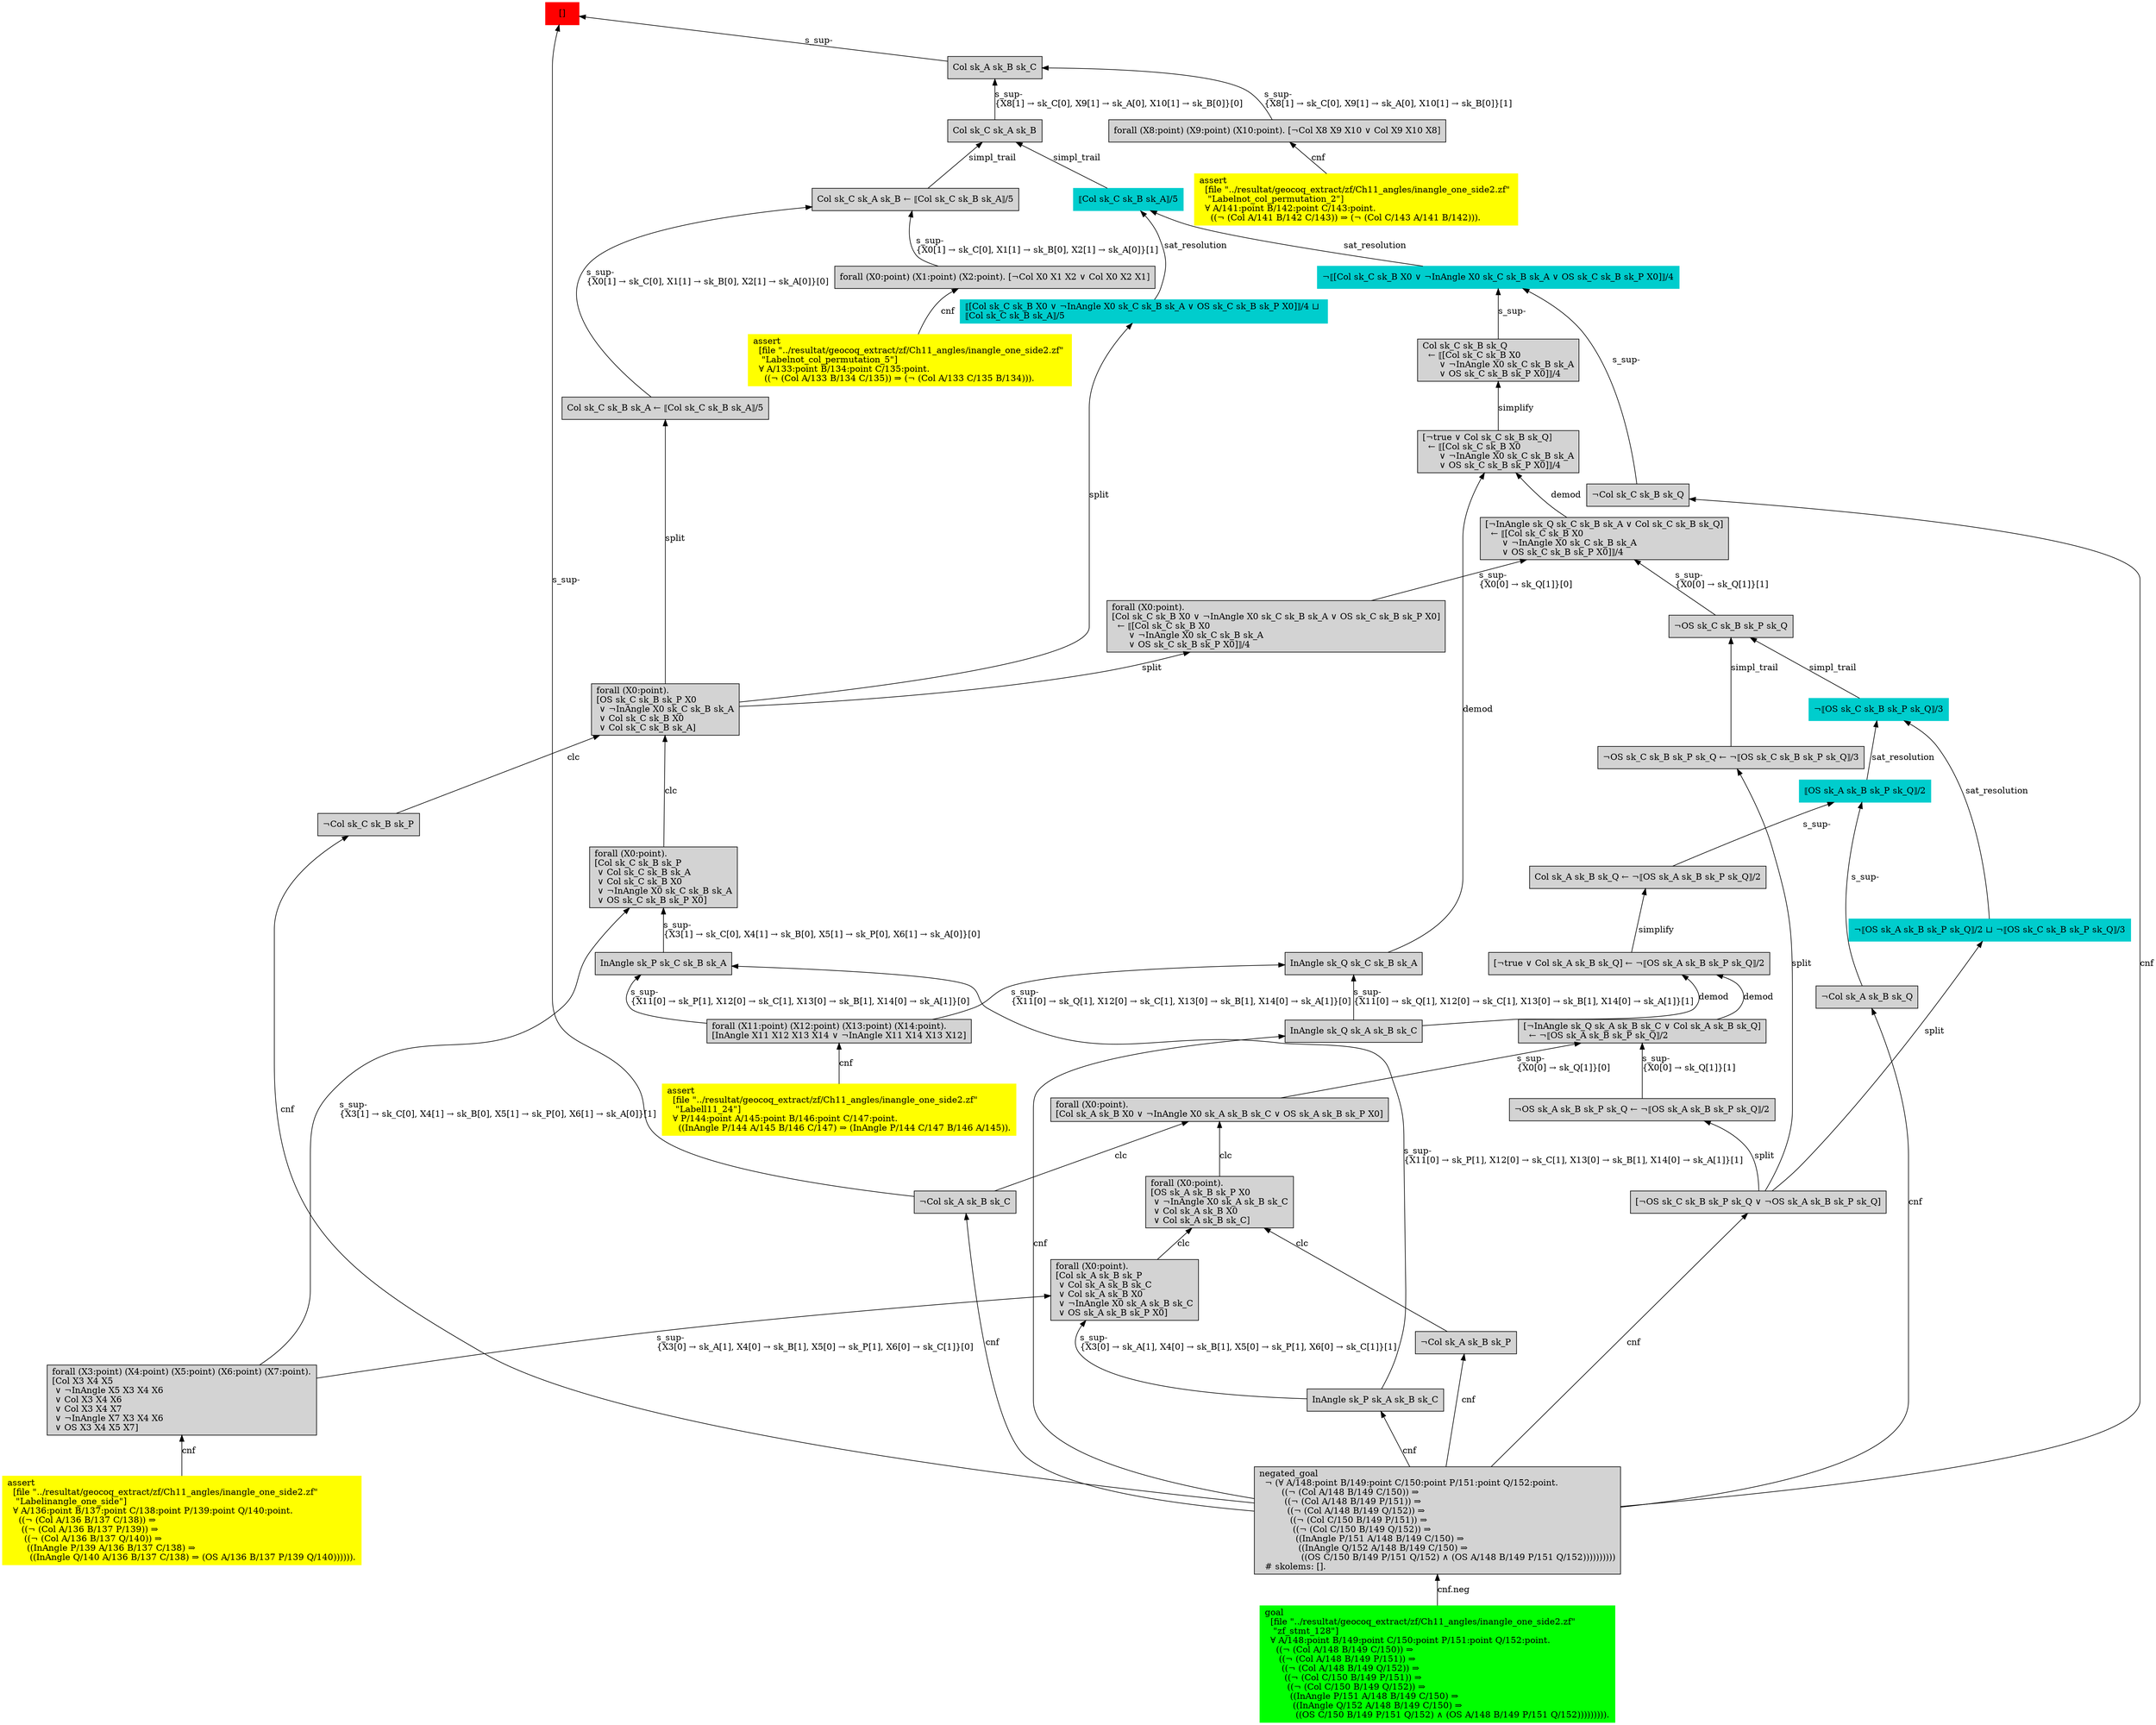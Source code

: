 digraph "unsat_graph" {
  vertex_0 [color=red, label="[]", shape=box, style=filled];
  vertex_0 -> vertex_1 [label="s_sup-\l", dir="back"];
  vertex_1 [shape=box, label="¬Col sk_A sk_B sk_C\l", style=filled];
  vertex_1 -> vertex_2 [label="cnf", dir="back"];
  vertex_2 [shape=box, label="negated_goal\l  ¬ (∀ A/148:point B/149:point C/150:point P/151:point Q/152:point.\l        ((¬ (Col A/148 B/149 C/150)) ⇒\l         ((¬ (Col A/148 B/149 P/151)) ⇒\l          ((¬ (Col A/148 B/149 Q/152)) ⇒\l           ((¬ (Col C/150 B/149 P/151)) ⇒\l            ((¬ (Col C/150 B/149 Q/152)) ⇒\l             ((InAngle P/151 A/148 B/149 C/150) ⇒\l              ((InAngle Q/152 A/148 B/149 C/150) ⇒\l               ((OS C/150 B/149 P/151 Q/152) ∧ (OS A/148 B/149 P/151 Q/152))))))))))\l  # skolems: [].\l", style=filled];
  vertex_2 -> vertex_3 [label="cnf.neg", dir="back"];
  vertex_3 [color=green, shape=box, label="goal\l  [file \"../resultat/geocoq_extract/zf/Ch11_angles/inangle_one_side2.zf\" \l   \"zf_stmt_128\"]\l  ∀ A/148:point B/149:point C/150:point P/151:point Q/152:point.\l    ((¬ (Col A/148 B/149 C/150)) ⇒\l     ((¬ (Col A/148 B/149 P/151)) ⇒\l      ((¬ (Col A/148 B/149 Q/152)) ⇒\l       ((¬ (Col C/150 B/149 P/151)) ⇒\l        ((¬ (Col C/150 B/149 Q/152)) ⇒\l         ((InAngle P/151 A/148 B/149 C/150) ⇒\l          ((InAngle Q/152 A/148 B/149 C/150) ⇒\l           ((OS C/150 B/149 P/151 Q/152) ∧ (OS A/148 B/149 P/151 Q/152))))))))).\l", style=filled];
  vertex_0 -> vertex_4 [label="s_sup-\l", dir="back"];
  vertex_4 [shape=box, label="Col sk_A sk_B sk_C\l", style=filled];
  vertex_4 -> vertex_5 [label="s_sup-\l\{X8[1] → sk_C[0], X9[1] → sk_A[0], X10[1] → sk_B[0]\}[1]\l", dir="back"];
  vertex_5 [shape=box, label="forall (X8:point) (X9:point) (X10:point). [¬Col X8 X9 X10 ∨ Col X9 X10 X8]\l", style=filled];
  vertex_5 -> vertex_6 [label="cnf", dir="back"];
  vertex_6 [color=yellow, shape=box, label="assert\l  [file \"../resultat/geocoq_extract/zf/Ch11_angles/inangle_one_side2.zf\" \l   \"Labelnot_col_permutation_2\"]\l  ∀ A/141:point B/142:point C/143:point.\l    ((¬ (Col A/141 B/142 C/143)) ⇒ (¬ (Col C/143 A/141 B/142))).\l", style=filled];
  vertex_4 -> vertex_7 [label="s_sup-\l\{X8[1] → sk_C[0], X9[1] → sk_A[0], X10[1] → sk_B[0]\}[0]\l", dir="back"];
  vertex_7 [shape=box, label="Col sk_C sk_A sk_B\l", style=filled];
  vertex_7 -> vertex_8 [label="simpl_trail", dir="back"];
  vertex_8 [color=cyan3, shape=box, label="⟦Col sk_C sk_B sk_A⟧/5\l", style=filled];
  vertex_8 -> vertex_9 [label="sat_resolution", dir="back"];
  vertex_9 [color=cyan3, shape=box, label="¬⟦[Col sk_C sk_B X0 ∨ ¬InAngle X0 sk_C sk_B sk_A ∨ OS sk_C sk_B sk_P X0]⟧/4\l", style=filled];
  vertex_9 -> vertex_10 [label="s_sup-\l", dir="back"];
  vertex_10 [shape=box, label="¬Col sk_C sk_B sk_Q\l", style=filled];
  vertex_10 -> vertex_2 [label="cnf", dir="back"];
  vertex_9 -> vertex_11 [label="s_sup-\l", dir="back"];
  vertex_11 [shape=box, label="Col sk_C sk_B sk_Q\l  ← ⟦[Col sk_C sk_B X0\l      ∨ ¬InAngle X0 sk_C sk_B sk_A\l      ∨ OS sk_C sk_B sk_P X0]⟧/4\l", style=filled];
  vertex_11 -> vertex_12 [label="simplify", dir="back"];
  vertex_12 [shape=box, label="[¬true ∨ Col sk_C sk_B sk_Q]\l  ← ⟦[Col sk_C sk_B X0\l      ∨ ¬InAngle X0 sk_C sk_B sk_A\l      ∨ OS sk_C sk_B sk_P X0]⟧/4\l", style=filled];
  vertex_12 -> vertex_13 [label="demod", dir="back"];
  vertex_13 [shape=box, label="InAngle sk_Q sk_C sk_B sk_A\l", style=filled];
  vertex_13 -> vertex_14 [label="s_sup-\l\{X11[0] → sk_Q[1], X12[0] → sk_C[1], X13[0] → sk_B[1], X14[0] → sk_A[1]\}[0]\l", dir="back"];
  vertex_14 [shape=box, label="forall (X11:point) (X12:point) (X13:point) (X14:point).\l[InAngle X11 X12 X13 X14 ∨ ¬InAngle X11 X14 X13 X12]\l", style=filled];
  vertex_14 -> vertex_15 [label="cnf", dir="back"];
  vertex_15 [color=yellow, shape=box, label="assert\l  [file \"../resultat/geocoq_extract/zf/Ch11_angles/inangle_one_side2.zf\" \l   \"Labell11_24\"]\l  ∀ P/144:point A/145:point B/146:point C/147:point.\l    ((InAngle P/144 A/145 B/146 C/147) ⇒ (InAngle P/144 C/147 B/146 A/145)).\l", style=filled];
  vertex_13 -> vertex_16 [label="s_sup-\l\{X11[0] → sk_Q[1], X12[0] → sk_C[1], X13[0] → sk_B[1], X14[0] → sk_A[1]\}[1]\l", dir="back"];
  vertex_16 [shape=box, label="InAngle sk_Q sk_A sk_B sk_C\l", style=filled];
  vertex_16 -> vertex_2 [label="cnf", dir="back"];
  vertex_12 -> vertex_17 [label="demod", dir="back"];
  vertex_17 [shape=box, label="[¬InAngle sk_Q sk_C sk_B sk_A ∨ Col sk_C sk_B sk_Q]\l  ← ⟦[Col sk_C sk_B X0\l      ∨ ¬InAngle X0 sk_C sk_B sk_A\l      ∨ OS sk_C sk_B sk_P X0]⟧/4\l", style=filled];
  vertex_17 -> vertex_18 [label="s_sup-\l\{X0[0] → sk_Q[1]\}[1]\l", dir="back"];
  vertex_18 [shape=box, label="¬OS sk_C sk_B sk_P sk_Q\l", style=filled];
  vertex_18 -> vertex_19 [label="simpl_trail", dir="back"];
  vertex_19 [color=cyan3, shape=box, label="¬⟦OS sk_C sk_B sk_P sk_Q⟧/3\l", style=filled];
  vertex_19 -> vertex_20 [label="sat_resolution", dir="back"];
  vertex_20 [color=cyan3, shape=box, label="⟦OS sk_A sk_B sk_P sk_Q⟧/2\l", style=filled];
  vertex_20 -> vertex_21 [label="s_sup-\l", dir="back"];
  vertex_21 [shape=box, label="¬Col sk_A sk_B sk_Q\l", style=filled];
  vertex_21 -> vertex_2 [label="cnf", dir="back"];
  vertex_20 -> vertex_22 [label="s_sup-\l", dir="back"];
  vertex_22 [shape=box, label="Col sk_A sk_B sk_Q ← ¬⟦OS sk_A sk_B sk_P sk_Q⟧/2\l", style=filled];
  vertex_22 -> vertex_23 [label="simplify", dir="back"];
  vertex_23 [shape=box, label="[¬true ∨ Col sk_A sk_B sk_Q] ← ¬⟦OS sk_A sk_B sk_P sk_Q⟧/2\l", style=filled];
  vertex_23 -> vertex_16 [label="demod", dir="back"];
  vertex_23 -> vertex_24 [label="demod", dir="back"];
  vertex_24 [shape=box, label="[¬InAngle sk_Q sk_A sk_B sk_C ∨ Col sk_A sk_B sk_Q]\l  ← ¬⟦OS sk_A sk_B sk_P sk_Q⟧/2\l", style=filled];
  vertex_24 -> vertex_25 [label="s_sup-\l\{X0[0] → sk_Q[1]\}[1]\l", dir="back"];
  vertex_25 [shape=box, label="¬OS sk_A sk_B sk_P sk_Q ← ¬⟦OS sk_A sk_B sk_P sk_Q⟧/2\l", style=filled];
  vertex_25 -> vertex_26 [label="split", dir="back"];
  vertex_26 [shape=box, label="[¬OS sk_C sk_B sk_P sk_Q ∨ ¬OS sk_A sk_B sk_P sk_Q]\l", style=filled];
  vertex_26 -> vertex_2 [label="cnf", dir="back"];
  vertex_24 -> vertex_27 [label="s_sup-\l\{X0[0] → sk_Q[1]\}[0]\l", dir="back"];
  vertex_27 [shape=box, label="forall (X0:point).\l[Col sk_A sk_B X0 ∨ ¬InAngle X0 sk_A sk_B sk_C ∨ OS sk_A sk_B sk_P X0]\l", style=filled];
  vertex_27 -> vertex_1 [label="clc", dir="back"];
  vertex_27 -> vertex_28 [label="clc", dir="back"];
  vertex_28 [shape=box, label="forall (X0:point).\l[OS sk_A sk_B sk_P X0\l ∨ ¬InAngle X0 sk_A sk_B sk_C\l ∨ Col sk_A sk_B X0\l ∨ Col sk_A sk_B sk_C]\l", style=filled];
  vertex_28 -> vertex_29 [label="clc", dir="back"];
  vertex_29 [shape=box, label="¬Col sk_A sk_B sk_P\l", style=filled];
  vertex_29 -> vertex_2 [label="cnf", dir="back"];
  vertex_28 -> vertex_30 [label="clc", dir="back"];
  vertex_30 [shape=box, label="forall (X0:point).\l[Col sk_A sk_B sk_P\l ∨ Col sk_A sk_B sk_C\l ∨ Col sk_A sk_B X0\l ∨ ¬InAngle X0 sk_A sk_B sk_C\l ∨ OS sk_A sk_B sk_P X0]\l", style=filled];
  vertex_30 -> vertex_31 [label="s_sup-\l\{X3[0] → sk_A[1], X4[0] → sk_B[1], X5[0] → sk_P[1], X6[0] → sk_C[1]\}[0]\l", dir="back"];
  vertex_31 [shape=box, label="forall (X3:point) (X4:point) (X5:point) (X6:point) (X7:point).\l[Col X3 X4 X5\l ∨ ¬InAngle X5 X3 X4 X6\l ∨ Col X3 X4 X6\l ∨ Col X3 X4 X7\l ∨ ¬InAngle X7 X3 X4 X6\l ∨ OS X3 X4 X5 X7]\l", style=filled];
  vertex_31 -> vertex_32 [label="cnf", dir="back"];
  vertex_32 [color=yellow, shape=box, label="assert\l  [file \"../resultat/geocoq_extract/zf/Ch11_angles/inangle_one_side2.zf\" \l   \"Labelinangle_one_side\"]\l  ∀ A/136:point B/137:point C/138:point P/139:point Q/140:point.\l    ((¬ (Col A/136 B/137 C/138)) ⇒\l     ((¬ (Col A/136 B/137 P/139)) ⇒\l      ((¬ (Col A/136 B/137 Q/140)) ⇒\l       ((InAngle P/139 A/136 B/137 C/138) ⇒\l        ((InAngle Q/140 A/136 B/137 C/138) ⇒ (OS A/136 B/137 P/139 Q/140)))))).\l", style=filled];
  vertex_30 -> vertex_33 [label="s_sup-\l\{X3[0] → sk_A[1], X4[0] → sk_B[1], X5[0] → sk_P[1], X6[0] → sk_C[1]\}[1]\l", dir="back"];
  vertex_33 [shape=box, label="InAngle sk_P sk_A sk_B sk_C\l", style=filled];
  vertex_33 -> vertex_2 [label="cnf", dir="back"];
  vertex_19 -> vertex_34 [label="sat_resolution", dir="back"];
  vertex_34 [color=cyan3, shape=box, label="¬⟦OS sk_A sk_B sk_P sk_Q⟧/2 ⊔ ¬⟦OS sk_C sk_B sk_P sk_Q⟧/3\l", style=filled];
  vertex_34 -> vertex_26 [label="split", dir="back"];
  vertex_18 -> vertex_35 [label="simpl_trail", dir="back"];
  vertex_35 [shape=box, label="¬OS sk_C sk_B sk_P sk_Q ← ¬⟦OS sk_C sk_B sk_P sk_Q⟧/3\l", style=filled];
  vertex_35 -> vertex_26 [label="split", dir="back"];
  vertex_17 -> vertex_36 [label="s_sup-\l\{X0[0] → sk_Q[1]\}[0]\l", dir="back"];
  vertex_36 [shape=box, label="forall (X0:point).\l[Col sk_C sk_B X0 ∨ ¬InAngle X0 sk_C sk_B sk_A ∨ OS sk_C sk_B sk_P X0]\l  ← ⟦[Col sk_C sk_B X0\l      ∨ ¬InAngle X0 sk_C sk_B sk_A\l      ∨ OS sk_C sk_B sk_P X0]⟧/4\l", style=filled];
  vertex_36 -> vertex_37 [label="split", dir="back"];
  vertex_37 [shape=box, label="forall (X0:point).\l[OS sk_C sk_B sk_P X0\l ∨ ¬InAngle X0 sk_C sk_B sk_A\l ∨ Col sk_C sk_B X0\l ∨ Col sk_C sk_B sk_A]\l", style=filled];
  vertex_37 -> vertex_38 [label="clc", dir="back"];
  vertex_38 [shape=box, label="¬Col sk_C sk_B sk_P\l", style=filled];
  vertex_38 -> vertex_2 [label="cnf", dir="back"];
  vertex_37 -> vertex_39 [label="clc", dir="back"];
  vertex_39 [shape=box, label="forall (X0:point).\l[Col sk_C sk_B sk_P\l ∨ Col sk_C sk_B sk_A\l ∨ Col sk_C sk_B X0\l ∨ ¬InAngle X0 sk_C sk_B sk_A\l ∨ OS sk_C sk_B sk_P X0]\l", style=filled];
  vertex_39 -> vertex_31 [label="s_sup-\l\{X3[1] → sk_C[0], X4[1] → sk_B[0], X5[1] → sk_P[0], X6[1] → sk_A[0]\}[1]\l", dir="back"];
  vertex_39 -> vertex_40 [label="s_sup-\l\{X3[1] → sk_C[0], X4[1] → sk_B[0], X5[1] → sk_P[0], X6[1] → sk_A[0]\}[0]\l", dir="back"];
  vertex_40 [shape=box, label="InAngle sk_P sk_C sk_B sk_A\l", style=filled];
  vertex_40 -> vertex_14 [label="s_sup-\l\{X11[0] → sk_P[1], X12[0] → sk_C[1], X13[0] → sk_B[1], X14[0] → sk_A[1]\}[0]\l", dir="back"];
  vertex_40 -> vertex_33 [label="s_sup-\l\{X11[0] → sk_P[1], X12[0] → sk_C[1], X13[0] → sk_B[1], X14[0] → sk_A[1]\}[1]\l", dir="back"];
  vertex_8 -> vertex_41 [label="sat_resolution", dir="back"];
  vertex_41 [color=cyan3, shape=box, label="⟦[Col sk_C sk_B X0 ∨ ¬InAngle X0 sk_C sk_B sk_A ∨ OS sk_C sk_B sk_P X0]⟧/4 ⊔ \l⟦Col sk_C sk_B sk_A⟧/5\l", style=filled];
  vertex_41 -> vertex_37 [label="split", dir="back"];
  vertex_7 -> vertex_42 [label="simpl_trail", dir="back"];
  vertex_42 [shape=box, label="Col sk_C sk_A sk_B ← ⟦Col sk_C sk_B sk_A⟧/5\l", style=filled];
  vertex_42 -> vertex_43 [label="s_sup-\l\{X0[1] → sk_C[0], X1[1] → sk_B[0], X2[1] → sk_A[0]\}[1]\l", dir="back"];
  vertex_43 [shape=box, label="forall (X0:point) (X1:point) (X2:point). [¬Col X0 X1 X2 ∨ Col X0 X2 X1]\l", style=filled];
  vertex_43 -> vertex_44 [label="cnf", dir="back"];
  vertex_44 [color=yellow, shape=box, label="assert\l  [file \"../resultat/geocoq_extract/zf/Ch11_angles/inangle_one_side2.zf\" \l   \"Labelnot_col_permutation_5\"]\l  ∀ A/133:point B/134:point C/135:point.\l    ((¬ (Col A/133 B/134 C/135)) ⇒ (¬ (Col A/133 C/135 B/134))).\l", style=filled];
  vertex_42 -> vertex_45 [label="s_sup-\l\{X0[1] → sk_C[0], X1[1] → sk_B[0], X2[1] → sk_A[0]\}[0]\l", dir="back"];
  vertex_45 [shape=box, label="Col sk_C sk_B sk_A ← ⟦Col sk_C sk_B sk_A⟧/5\l", style=filled];
  vertex_45 -> vertex_37 [label="split", dir="back"];
  }


